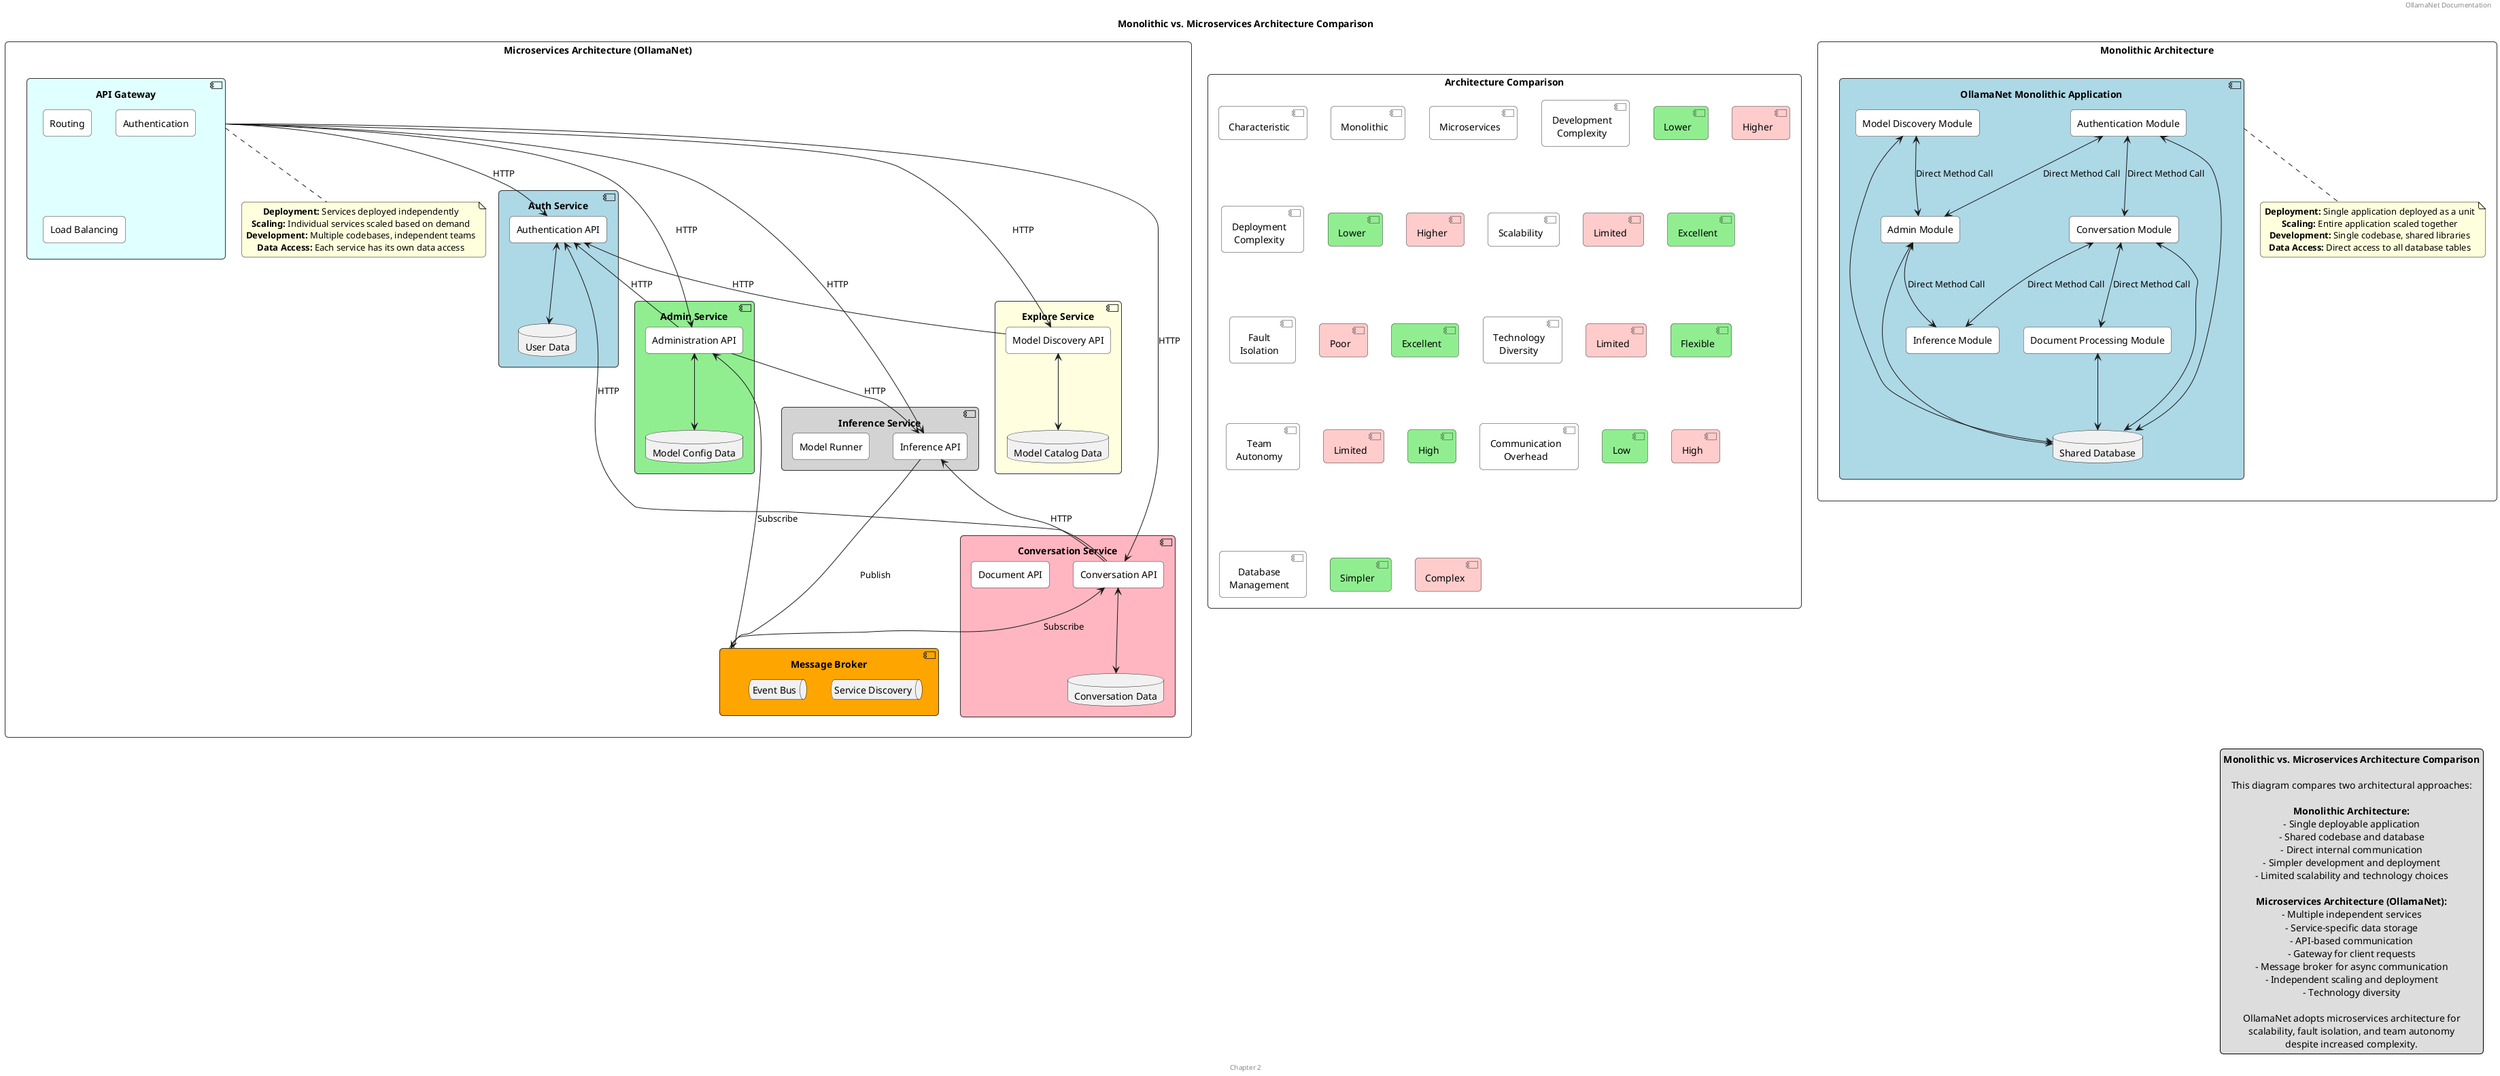 @startuml Monolithic_vs_Microservices

title Monolithic vs. Microservices Architecture Comparison

header OllamaNet Documentation
footer Chapter 2

skinparam defaultTextAlignment center
skinparam roundCorner 10
skinparam rectangleBorderColor #333333
skinparam componentBorderColor #333333

' Define styles
skinparam rectangleBackgroundColor #FFFFFF
skinparam componentBackgroundColor #FFFFFF

' Monolithic Architecture
rectangle "Monolithic Architecture" as mono {
  component "OllamaNet Monolithic Application" as mono_app #LightBlue {
    rectangle "Authentication Module" as mono_auth
    rectangle "Admin Module" as mono_admin
    rectangle "Conversation Module" as mono_convo
    rectangle "Model Discovery Module" as mono_explore
    rectangle "Inference Module" as mono_inference
    rectangle "Document Processing Module" as mono_doc
    
    database "Shared Database" as mono_db
    
    mono_auth <--> mono_admin : Direct Method Call
    mono_auth <--> mono_convo : Direct Method Call
    mono_admin <--> mono_inference : Direct Method Call
    mono_convo <--> mono_inference : Direct Method Call
    mono_convo <--> mono_doc : Direct Method Call
    mono_explore <--> mono_admin : Direct Method Call
    
    mono_auth <--> mono_db
    mono_admin <--> mono_db
    mono_convo <--> mono_db
    mono_explore <--> mono_db
    mono_doc <--> mono_db
  }
  
  note bottom of mono_app
    <b>Deployment:</b> Single application deployed as a unit
    <b>Scaling:</b> Entire application scaled together
    <b>Development:</b> Single codebase, shared libraries
    <b>Data Access:</b> Direct access to all database tables
  end note
}

' Microservices Architecture
rectangle "Microservices Architecture (OllamaNet)" as micro {
  component "Auth Service" as auth #LightBlue {
    rectangle "Authentication API" as auth_api
    database "User Data" as auth_db
  }
  
  component "Admin Service" as admin #LightGreen {
    rectangle "Administration API" as admin_api
    database "Model Config Data" as admin_db
  }
  
  component "Conversation Service" as convo #LightPink {
    rectangle "Conversation API" as convo_api
    rectangle "Document API" as doc_api
    database "Conversation Data" as convo_db
  }
  
  component "Explore Service" as explore #LightYellow {
    rectangle "Model Discovery API" as explore_api
    database "Model Catalog Data" as explore_db
  }
  
  component "Inference Service" as inference #LightGray {
    rectangle "Inference API" as inference_api
    rectangle "Model Runner" as model_runner
  }
  
  component "API Gateway" as gateway #LightCyan {
    rectangle "Routing" as routing
    rectangle "Authentication" as gateway_auth
    rectangle "Load Balancing" as lb
  }
  
  component "Message Broker" as broker #Orange {
    queue "Service Discovery" as sd_queue
    queue "Event Bus" as event_queue
  }
  
  ' Connections
  gateway --> auth_api : HTTP
  gateway --> admin_api : HTTP
  gateway --> convo_api : HTTP
  gateway --> explore_api : HTTP
  gateway --> inference_api : HTTP
  
  auth_api <--> auth_db
  admin_api <--> admin_db
  convo_api <--> convo_db
  explore_api <--> explore_db
  
  auth_api <-- admin_api : HTTP
  auth_api <-- convo_api : HTTP
  auth_api <-- explore_api : HTTP
  
  inference_api <-- convo_api : HTTP
  admin_api --> inference_api : HTTP
  
  inference_api --> broker : Publish
  admin_api <-- broker : Subscribe
  convo_api <-- broker : Subscribe
  
  note bottom of gateway
    <b>Deployment:</b> Services deployed independently
    <b>Scaling:</b> Individual services scaled based on demand
    <b>Development:</b> Multiple codebases, independent teams
    <b>Data Access:</b> Each service has its own data access
  end note
}

' Comparison table
rectangle "Architecture Comparison" as comparison {
  component "Characteristic" as char
  component "Monolithic" as mono_comp
  component "Microservices" as micro_comp
  
  component "Development\nComplexity" as dev
  component "Lower" as mono_dev #LightGreen
  component "Higher" as micro_dev #FFCCCC
  
  component "Deployment\nComplexity" as deploy
  component "Lower" as mono_deploy #LightGreen
  component "Higher" as micro_deploy #FFCCCC
  
  component "Scalability" as scale
  component "Limited" as mono_scale #FFCCCC
  component "Excellent" as micro_scale #LightGreen
  
  component "Fault\nIsolation" as fault
  component "Poor" as mono_fault #FFCCCC
  component "Excellent" as micro_fault #LightGreen
  
  component "Technology\nDiversity" as tech
  component "Limited" as mono_tech #FFCCCC
  component "Flexible" as micro_tech #LightGreen
  
  component "Team\nAutonomy" as team
  component "Limited" as mono_team #FFCCCC
  component "High" as micro_team #LightGreen
  
  component "Communication\nOverhead" as comm
  component "Low" as mono_comm #LightGreen
  component "High" as micro_comm #FFCCCC
  
  component "Database\nManagement" as db
  component "Simpler" as mono_db_mgmt #LightGreen
  component "Complex" as micro_db_mgmt #FFCCCC
}

legend right
  <b>Monolithic vs. Microservices Architecture Comparison</b>
  
  This diagram compares two architectural approaches:
  
  <b>Monolithic Architecture:</b>
  - Single deployable application
  - Shared codebase and database
  - Direct internal communication
  - Simpler development and deployment
  - Limited scalability and technology choices
  
  <b>Microservices Architecture (OllamaNet):</b>
  - Multiple independent services
  - Service-specific data storage
  - API-based communication
  - Gateway for client requests
  - Message broker for async communication
  - Independent scaling and deployment
  - Technology diversity
  
  OllamaNet adopts microservices architecture for
  scalability, fault isolation, and team autonomy
  despite increased complexity.
end legend

@enduml
